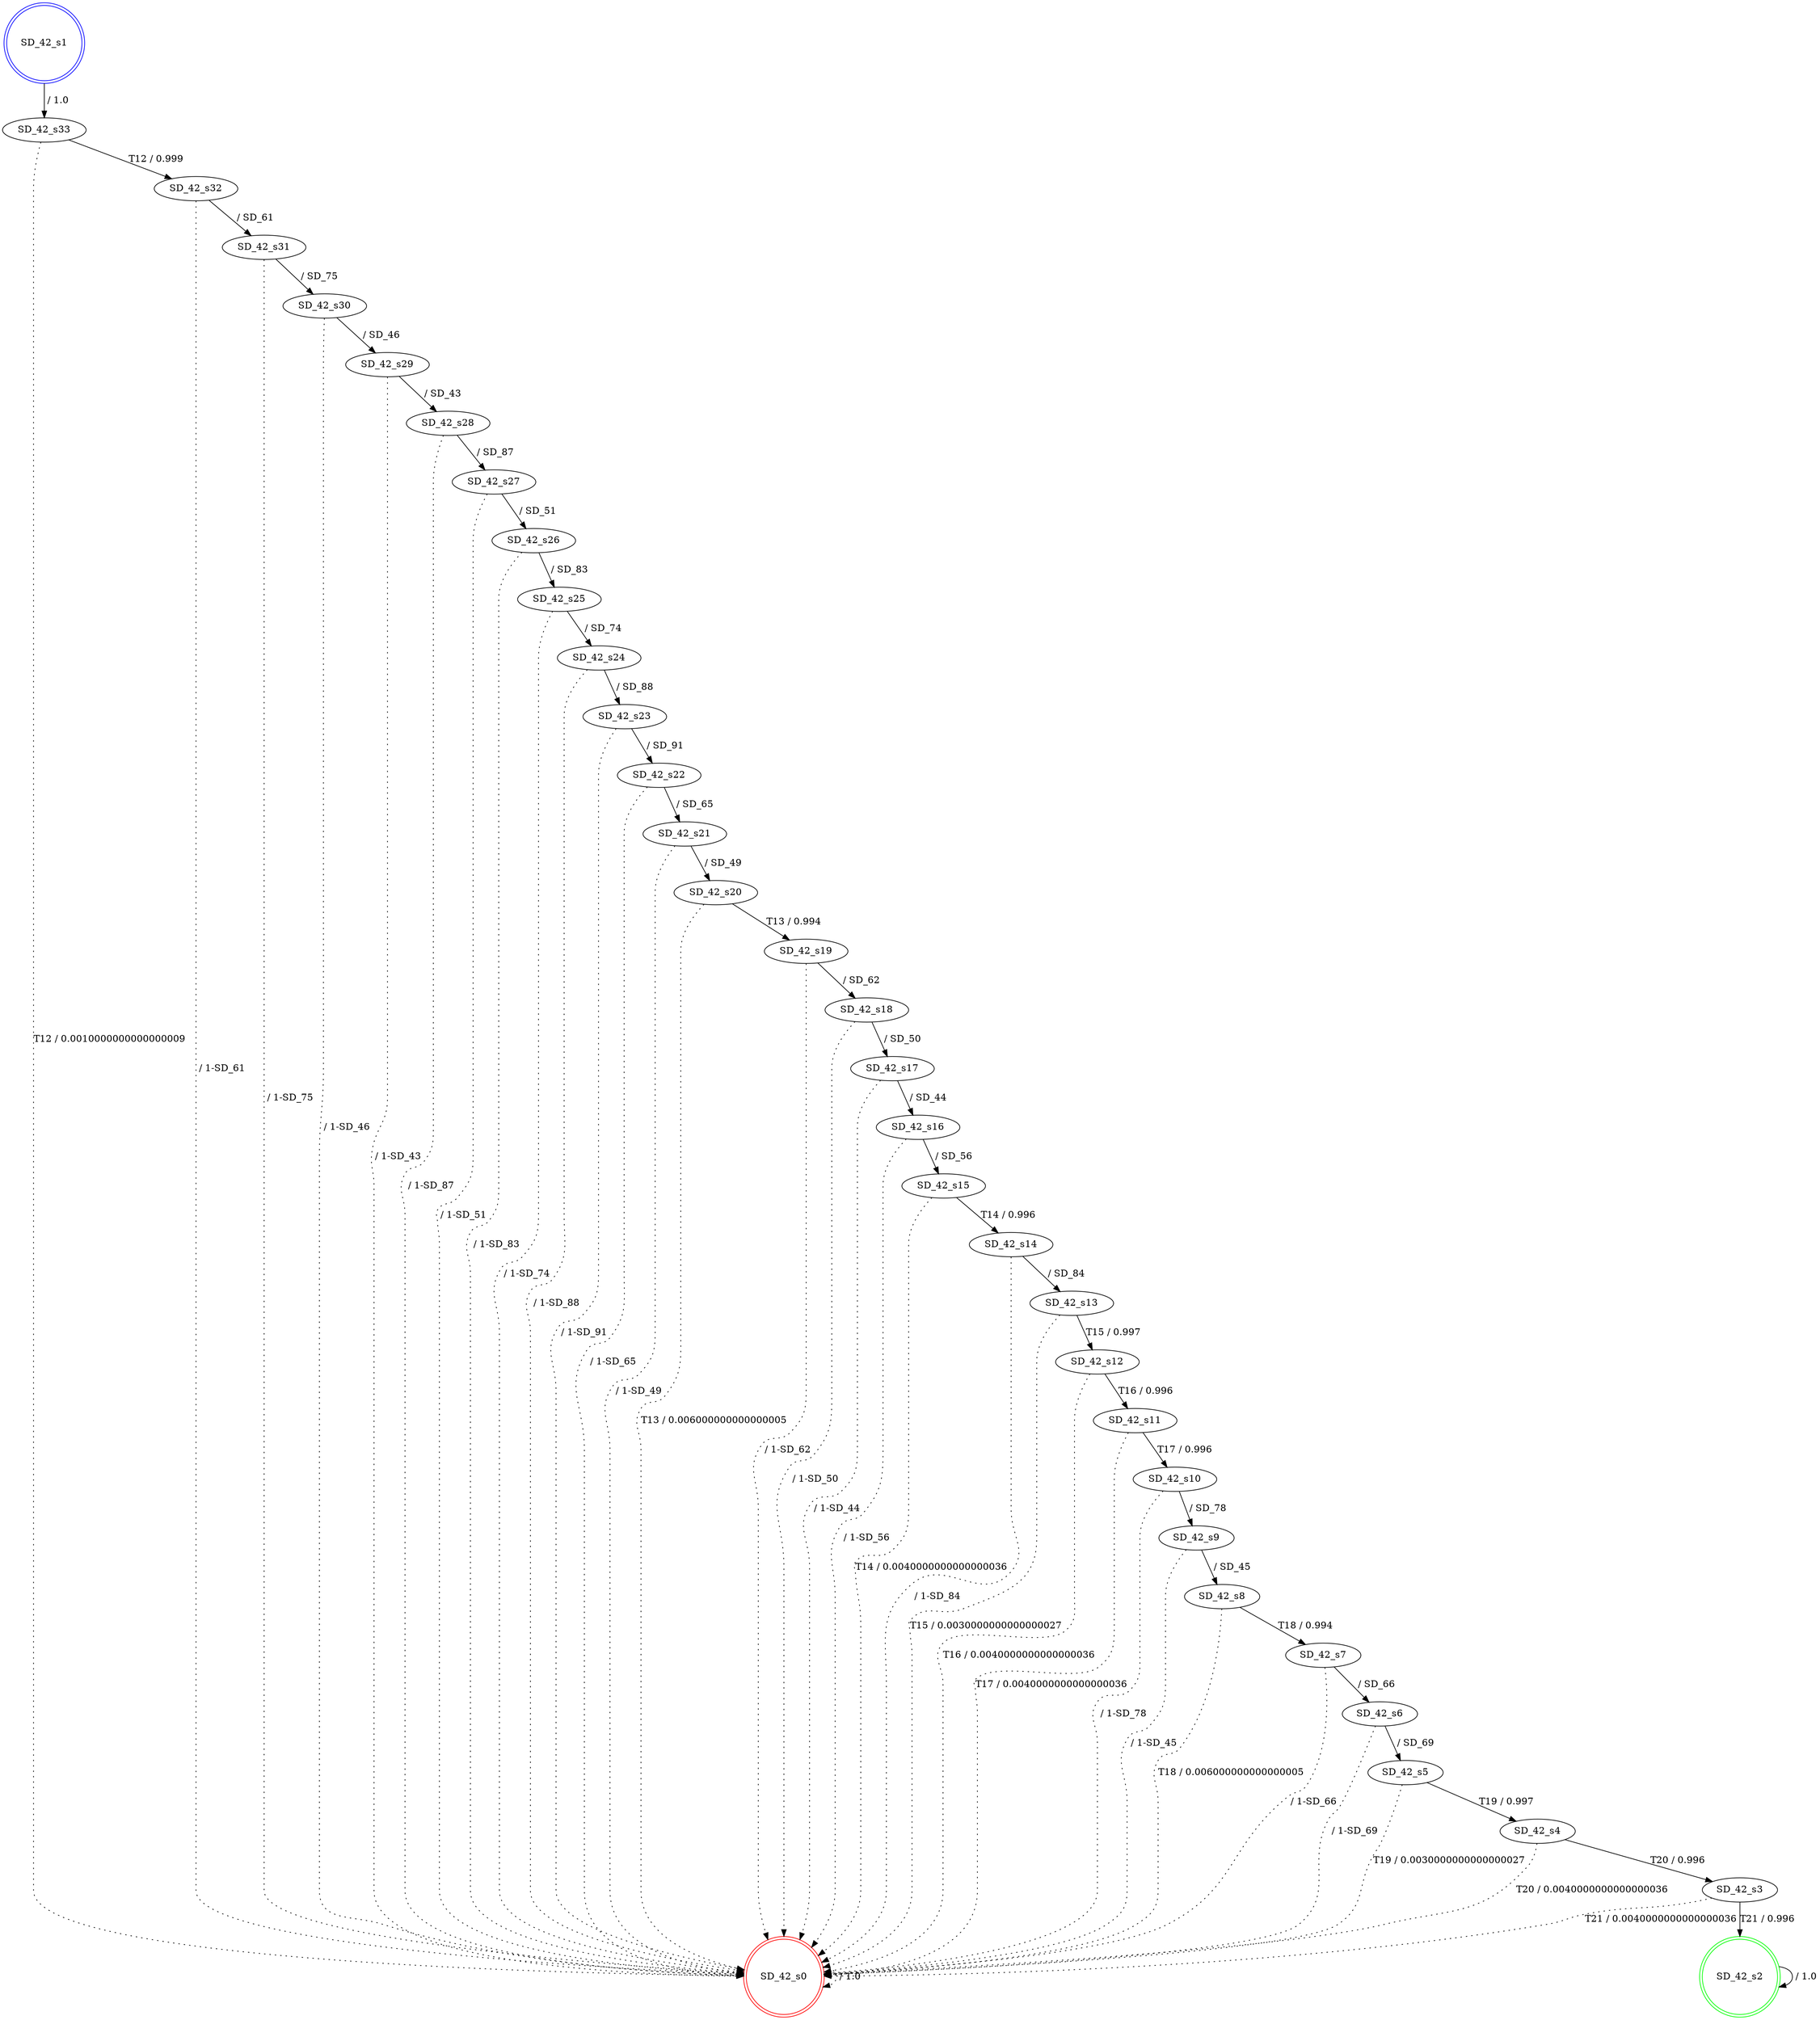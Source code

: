 digraph graphname {
SD_42_s0 [label="SD_42_s0",color=red,shape=doublecircle ];
SD_42_s1 [label="SD_42_s1",color=blue,shape=doublecircle ];
SD_42_s2 [label="SD_42_s2",color=green,shape=doublecircle ];
SD_42_s3 [label="SD_42_s3" ];
SD_42_s4 [label="SD_42_s4" ];
SD_42_s5 [label="SD_42_s5" ];
SD_42_s6 [label="SD_42_s6" ];
SD_42_s7 [label="SD_42_s7" ];
SD_42_s8 [label="SD_42_s8" ];
SD_42_s9 [label="SD_42_s9" ];
SD_42_s10 [label="SD_42_s10" ];
SD_42_s11 [label="SD_42_s11" ];
SD_42_s12 [label="SD_42_s12" ];
SD_42_s13 [label="SD_42_s13" ];
SD_42_s14 [label="SD_42_s14" ];
SD_42_s15 [label="SD_42_s15" ];
SD_42_s16 [label="SD_42_s16" ];
SD_42_s17 [label="SD_42_s17" ];
SD_42_s18 [label="SD_42_s18" ];
SD_42_s19 [label="SD_42_s19" ];
SD_42_s20 [label="SD_42_s20" ];
SD_42_s21 [label="SD_42_s21" ];
SD_42_s22 [label="SD_42_s22" ];
SD_42_s23 [label="SD_42_s23" ];
SD_42_s24 [label="SD_42_s24" ];
SD_42_s25 [label="SD_42_s25" ];
SD_42_s26 [label="SD_42_s26" ];
SD_42_s27 [label="SD_42_s27" ];
SD_42_s28 [label="SD_42_s28" ];
SD_42_s29 [label="SD_42_s29" ];
SD_42_s30 [label="SD_42_s30" ];
SD_42_s31 [label="SD_42_s31" ];
SD_42_s32 [label="SD_42_s32" ];
SD_42_s33 [label="SD_42_s33" ];
SD_42_s0 -> SD_42_s0 [label=" / 1.0", style=dotted];
SD_42_s1 -> SD_42_s33 [label=" / 1.0"];
SD_42_s2 -> SD_42_s2 [label=" / 1.0"];
SD_42_s3 -> SD_42_s2 [label="T21 / 0.996"];
SD_42_s3 -> SD_42_s0 [label="T21 / 0.0040000000000000036", style=dotted];
SD_42_s4 -> SD_42_s3 [label="T20 / 0.996"];
SD_42_s4 -> SD_42_s0 [label="T20 / 0.0040000000000000036", style=dotted];
SD_42_s5 -> SD_42_s4 [label="T19 / 0.997"];
SD_42_s5 -> SD_42_s0 [label="T19 / 0.0030000000000000027", style=dotted];
SD_42_s6 -> SD_42_s5 [label=" / SD_69"];
SD_42_s6 -> SD_42_s0 [label=" / 1-SD_69", style=dotted];
SD_42_s7 -> SD_42_s6 [label=" / SD_66"];
SD_42_s7 -> SD_42_s0 [label=" / 1-SD_66", style=dotted];
SD_42_s8 -> SD_42_s7 [label="T18 / 0.994"];
SD_42_s8 -> SD_42_s0 [label="T18 / 0.006000000000000005", style=dotted];
SD_42_s9 -> SD_42_s8 [label=" / SD_45"];
SD_42_s9 -> SD_42_s0 [label=" / 1-SD_45", style=dotted];
SD_42_s10 -> SD_42_s9 [label=" / SD_78"];
SD_42_s10 -> SD_42_s0 [label=" / 1-SD_78", style=dotted];
SD_42_s11 -> SD_42_s10 [label="T17 / 0.996"];
SD_42_s11 -> SD_42_s0 [label="T17 / 0.0040000000000000036", style=dotted];
SD_42_s12 -> SD_42_s11 [label="T16 / 0.996"];
SD_42_s12 -> SD_42_s0 [label="T16 / 0.0040000000000000036", style=dotted];
SD_42_s13 -> SD_42_s12 [label="T15 / 0.997"];
SD_42_s13 -> SD_42_s0 [label="T15 / 0.0030000000000000027", style=dotted];
SD_42_s14 -> SD_42_s13 [label=" / SD_84"];
SD_42_s14 -> SD_42_s0 [label=" / 1-SD_84", style=dotted];
SD_42_s15 -> SD_42_s14 [label="T14 / 0.996"];
SD_42_s15 -> SD_42_s0 [label="T14 / 0.0040000000000000036", style=dotted];
SD_42_s16 -> SD_42_s15 [label=" / SD_56"];
SD_42_s16 -> SD_42_s0 [label=" / 1-SD_56", style=dotted];
SD_42_s17 -> SD_42_s16 [label=" / SD_44"];
SD_42_s17 -> SD_42_s0 [label=" / 1-SD_44", style=dotted];
SD_42_s18 -> SD_42_s17 [label=" / SD_50"];
SD_42_s18 -> SD_42_s0 [label=" / 1-SD_50", style=dotted];
SD_42_s19 -> SD_42_s18 [label=" / SD_62"];
SD_42_s19 -> SD_42_s0 [label=" / 1-SD_62", style=dotted];
SD_42_s20 -> SD_42_s19 [label="T13 / 0.994"];
SD_42_s20 -> SD_42_s0 [label="T13 / 0.006000000000000005", style=dotted];
SD_42_s21 -> SD_42_s20 [label=" / SD_49"];
SD_42_s21 -> SD_42_s0 [label=" / 1-SD_49", style=dotted];
SD_42_s22 -> SD_42_s21 [label=" / SD_65"];
SD_42_s22 -> SD_42_s0 [label=" / 1-SD_65", style=dotted];
SD_42_s23 -> SD_42_s22 [label=" / SD_91"];
SD_42_s23 -> SD_42_s0 [label=" / 1-SD_91", style=dotted];
SD_42_s24 -> SD_42_s23 [label=" / SD_88"];
SD_42_s24 -> SD_42_s0 [label=" / 1-SD_88", style=dotted];
SD_42_s25 -> SD_42_s24 [label=" / SD_74"];
SD_42_s25 -> SD_42_s0 [label=" / 1-SD_74", style=dotted];
SD_42_s26 -> SD_42_s25 [label=" / SD_83"];
SD_42_s26 -> SD_42_s0 [label=" / 1-SD_83", style=dotted];
SD_42_s27 -> SD_42_s26 [label=" / SD_51"];
SD_42_s27 -> SD_42_s0 [label=" / 1-SD_51", style=dotted];
SD_42_s28 -> SD_42_s27 [label=" / SD_87"];
SD_42_s28 -> SD_42_s0 [label=" / 1-SD_87", style=dotted];
SD_42_s29 -> SD_42_s28 [label=" / SD_43"];
SD_42_s29 -> SD_42_s0 [label=" / 1-SD_43", style=dotted];
SD_42_s30 -> SD_42_s29 [label=" / SD_46"];
SD_42_s30 -> SD_42_s0 [label=" / 1-SD_46", style=dotted];
SD_42_s31 -> SD_42_s30 [label=" / SD_75"];
SD_42_s31 -> SD_42_s0 [label=" / 1-SD_75", style=dotted];
SD_42_s32 -> SD_42_s31 [label=" / SD_61"];
SD_42_s32 -> SD_42_s0 [label=" / 1-SD_61", style=dotted];
SD_42_s33 -> SD_42_s32 [label="T12 / 0.999"];
SD_42_s33 -> SD_42_s0 [label="T12 / 0.0010000000000000009", style=dotted];
}